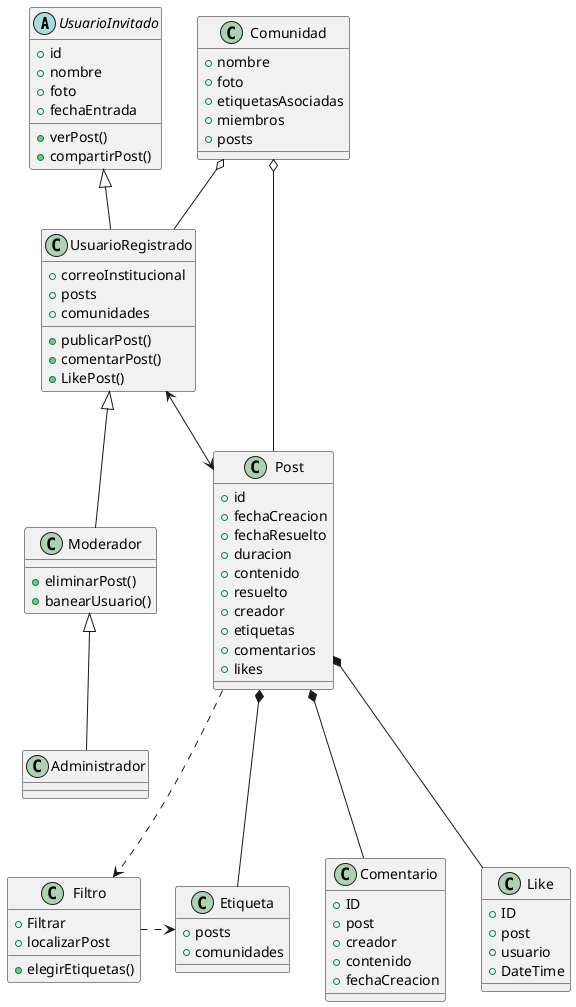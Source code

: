 @startuml

abstract class UsuarioInvitado {
    +id
    +nombre
    +foto
    +fechaEntrada
    +verPost()
    +compartirPost()
}

class UsuarioRegistrado {
    +correoInstitucional
    +posts
    +comunidades
    +publicarPost()
    +comentarPost()
    +LikePost()
}

class Moderador {
    +eliminarPost()
    +banearUsuario()
}

class Post {
    +id
    +fechaCreacion
    +fechaResuelto
    +duracion
    +contenido
    +resuelto
    +creador
    +etiquetas
    +comentarios
    +likes
}
class Etiqueta {
     +posts
     +comunidades
}

class Comunidad{
    +nombre
    +foto
    +etiquetasAsociadas
    +miembros
    +posts
}

class Filtro{
    +Filtrar
    +elegirEtiquetas()
    +localizarPost
}

class Comentario{
    +ID
    +post
    +creador
    +contenido
    +fechaCreacion
}

class Like{
    +ID
    +post
    +usuario
    +DateTime
}

Comunidad o-- UsuarioRegistrado
Comunidad o-- Post
UsuarioRegistrado <--> Post
UsuarioInvitado <|-- UsuarioRegistrado
UsuarioRegistrado <|-- Moderador
Moderador <|-- Administrador
Post *--- Etiqueta
Post *--- Like
Post *--- Comentario
Post ...> Filtro
Filtro .> Etiqueta


@enduml